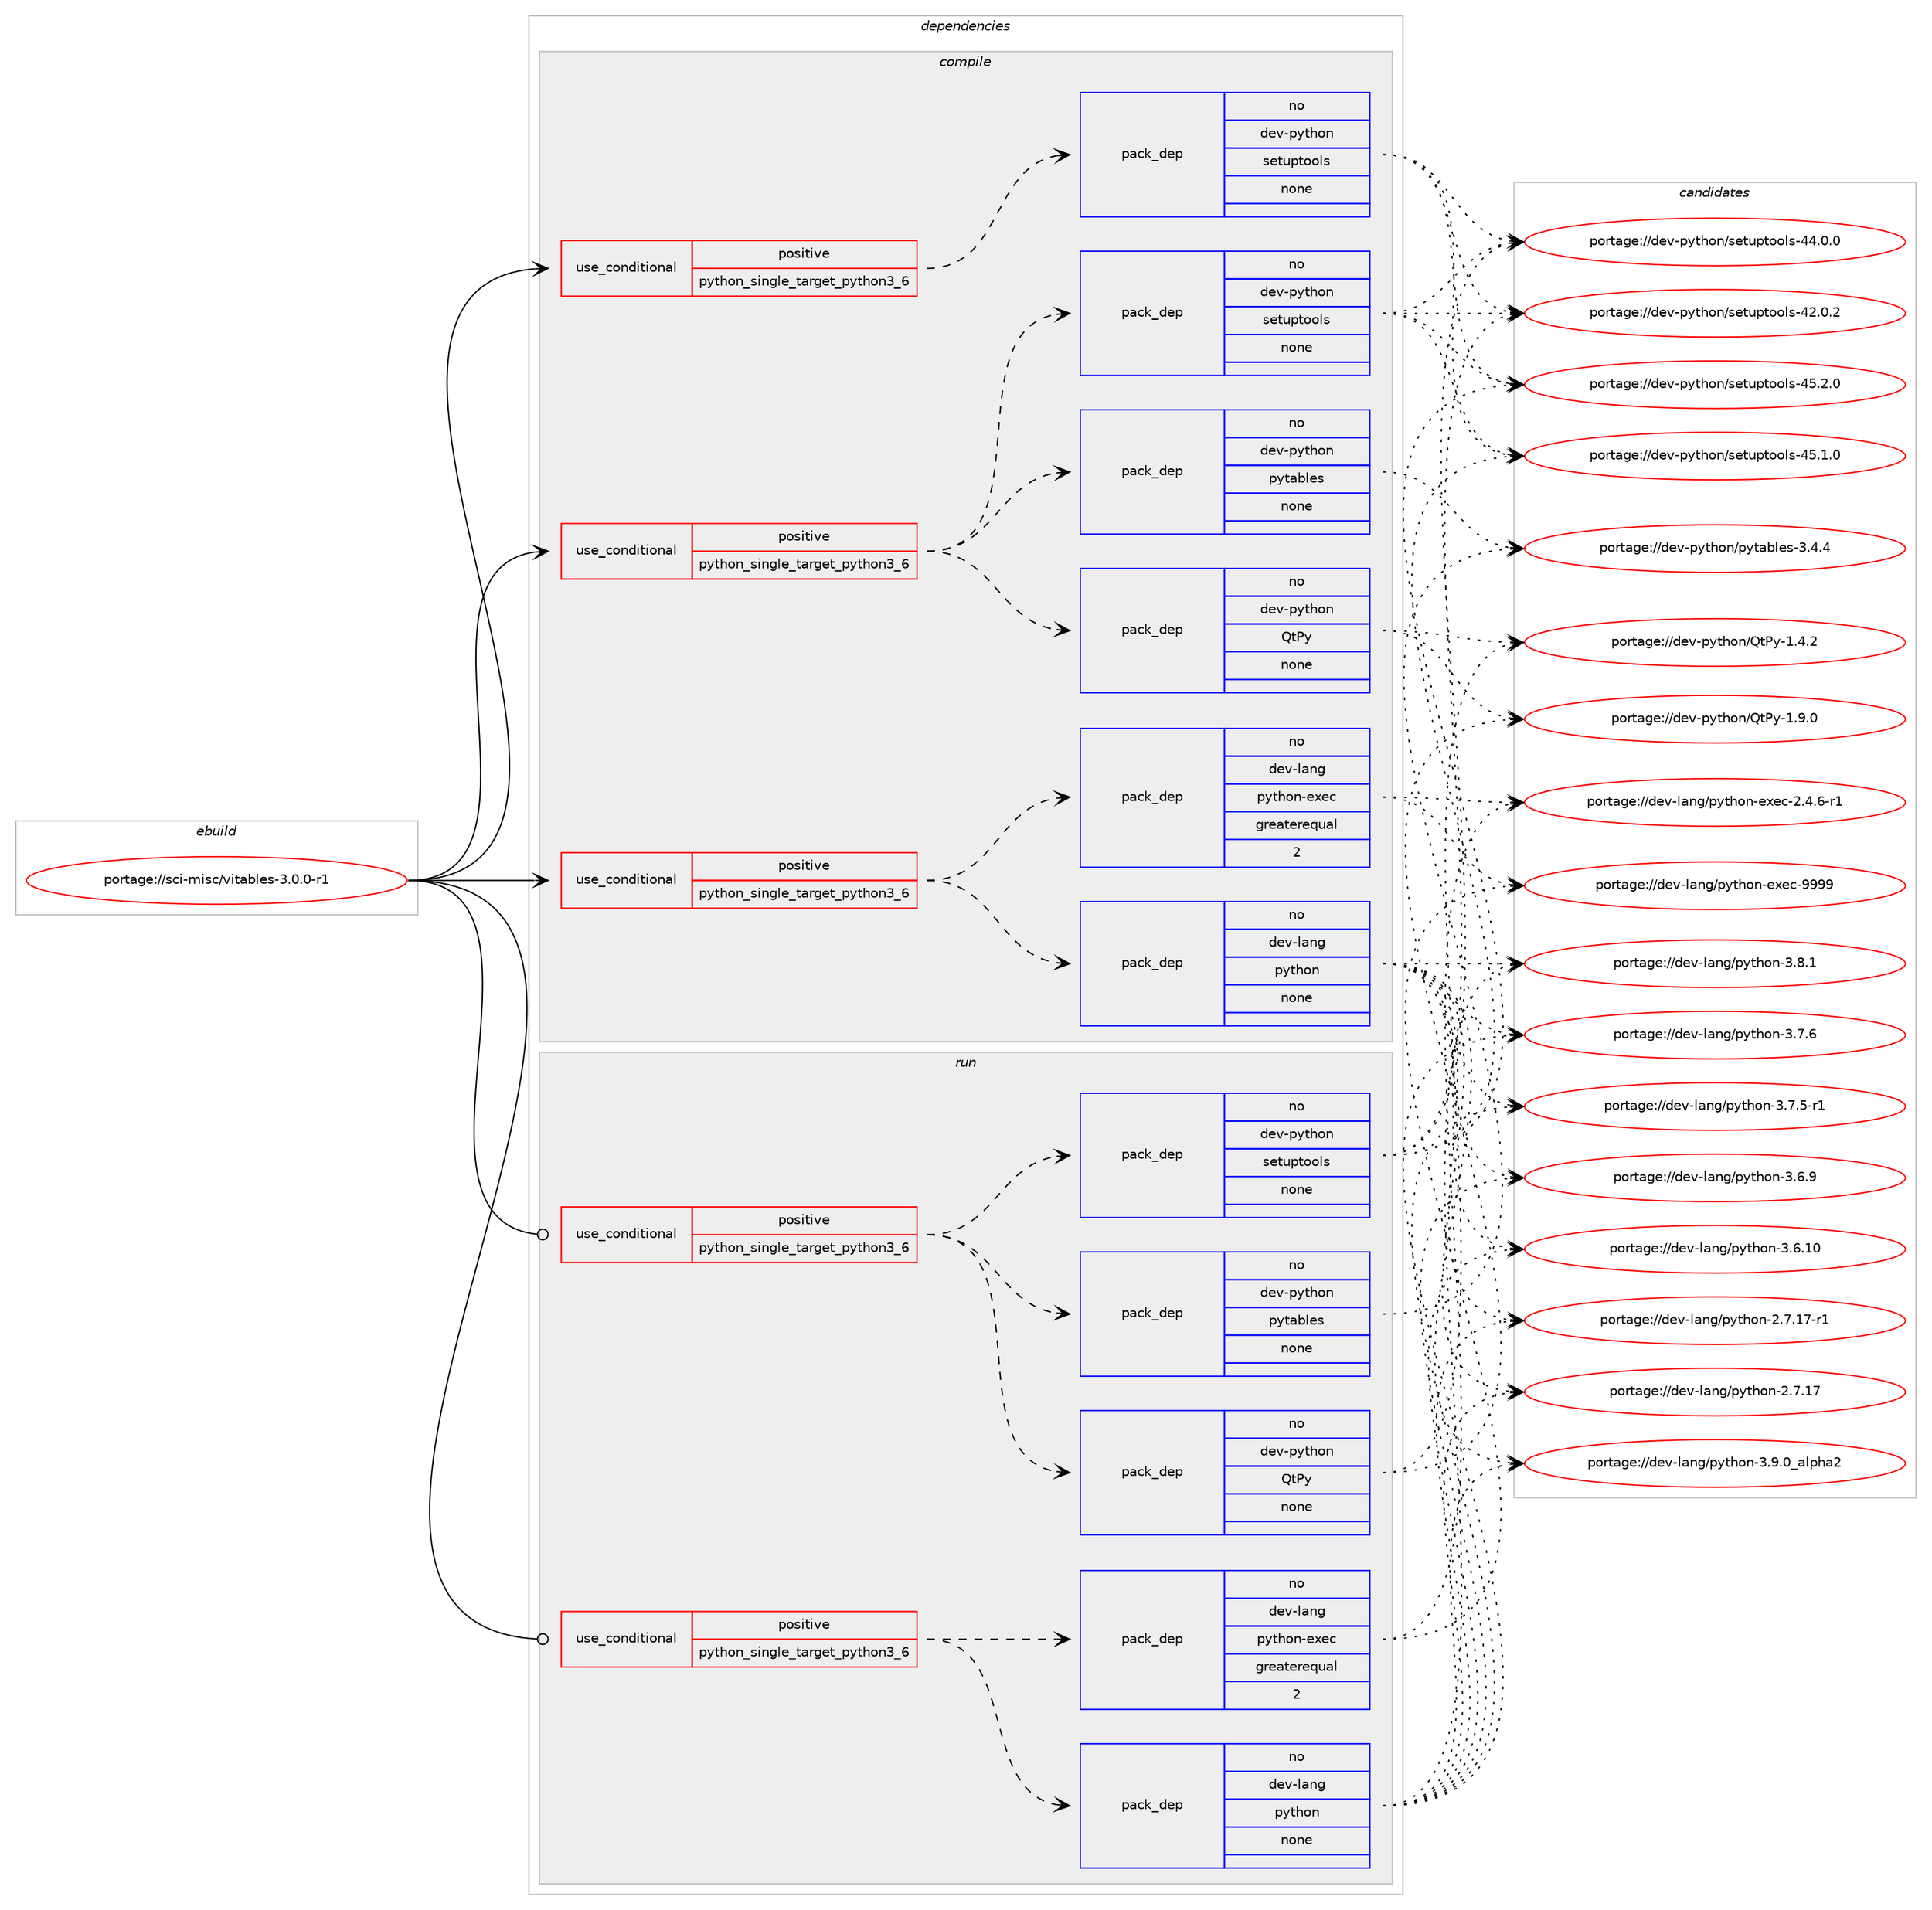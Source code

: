 digraph prolog {

# *************
# Graph options
# *************

newrank=true;
concentrate=true;
compound=true;
graph [rankdir=LR,fontname=Helvetica,fontsize=10,ranksep=1.5];#, ranksep=2.5, nodesep=0.2];
edge  [arrowhead=vee];
node  [fontname=Helvetica,fontsize=10];

# **********
# The ebuild
# **********

subgraph cluster_leftcol {
color=gray;
rank=same;
label=<<i>ebuild</i>>;
id [label="portage://sci-misc/vitables-3.0.0-r1", color=red, width=4, href="../sci-misc/vitables-3.0.0-r1.svg"];
}

# ****************
# The dependencies
# ****************

subgraph cluster_midcol {
color=gray;
label=<<i>dependencies</i>>;
subgraph cluster_compile {
fillcolor="#eeeeee";
style=filled;
label=<<i>compile</i>>;
subgraph cond15695 {
dependency80187 [label=<<TABLE BORDER="0" CELLBORDER="1" CELLSPACING="0" CELLPADDING="4"><TR><TD ROWSPAN="3" CELLPADDING="10">use_conditional</TD></TR><TR><TD>positive</TD></TR><TR><TD>python_single_target_python3_6</TD></TR></TABLE>>, shape=none, color=red];
subgraph pack63093 {
dependency80188 [label=<<TABLE BORDER="0" CELLBORDER="1" CELLSPACING="0" CELLPADDING="4" WIDTH="220"><TR><TD ROWSPAN="6" CELLPADDING="30">pack_dep</TD></TR><TR><TD WIDTH="110">no</TD></TR><TR><TD>dev-lang</TD></TR><TR><TD>python</TD></TR><TR><TD>none</TD></TR><TR><TD></TD></TR></TABLE>>, shape=none, color=blue];
}
dependency80187:e -> dependency80188:w [weight=20,style="dashed",arrowhead="vee"];
subgraph pack63094 {
dependency80189 [label=<<TABLE BORDER="0" CELLBORDER="1" CELLSPACING="0" CELLPADDING="4" WIDTH="220"><TR><TD ROWSPAN="6" CELLPADDING="30">pack_dep</TD></TR><TR><TD WIDTH="110">no</TD></TR><TR><TD>dev-lang</TD></TR><TR><TD>python-exec</TD></TR><TR><TD>greaterequal</TD></TR><TR><TD>2</TD></TR></TABLE>>, shape=none, color=blue];
}
dependency80187:e -> dependency80189:w [weight=20,style="dashed",arrowhead="vee"];
}
id:e -> dependency80187:w [weight=20,style="solid",arrowhead="vee"];
subgraph cond15696 {
dependency80190 [label=<<TABLE BORDER="0" CELLBORDER="1" CELLSPACING="0" CELLPADDING="4"><TR><TD ROWSPAN="3" CELLPADDING="10">use_conditional</TD></TR><TR><TD>positive</TD></TR><TR><TD>python_single_target_python3_6</TD></TR></TABLE>>, shape=none, color=red];
subgraph pack63095 {
dependency80191 [label=<<TABLE BORDER="0" CELLBORDER="1" CELLSPACING="0" CELLPADDING="4" WIDTH="220"><TR><TD ROWSPAN="6" CELLPADDING="30">pack_dep</TD></TR><TR><TD WIDTH="110">no</TD></TR><TR><TD>dev-python</TD></TR><TR><TD>setuptools</TD></TR><TR><TD>none</TD></TR><TR><TD></TD></TR></TABLE>>, shape=none, color=blue];
}
dependency80190:e -> dependency80191:w [weight=20,style="dashed",arrowhead="vee"];
}
id:e -> dependency80190:w [weight=20,style="solid",arrowhead="vee"];
subgraph cond15697 {
dependency80192 [label=<<TABLE BORDER="0" CELLBORDER="1" CELLSPACING="0" CELLPADDING="4"><TR><TD ROWSPAN="3" CELLPADDING="10">use_conditional</TD></TR><TR><TD>positive</TD></TR><TR><TD>python_single_target_python3_6</TD></TR></TABLE>>, shape=none, color=red];
subgraph pack63096 {
dependency80193 [label=<<TABLE BORDER="0" CELLBORDER="1" CELLSPACING="0" CELLPADDING="4" WIDTH="220"><TR><TD ROWSPAN="6" CELLPADDING="30">pack_dep</TD></TR><TR><TD WIDTH="110">no</TD></TR><TR><TD>dev-python</TD></TR><TR><TD>setuptools</TD></TR><TR><TD>none</TD></TR><TR><TD></TD></TR></TABLE>>, shape=none, color=blue];
}
dependency80192:e -> dependency80193:w [weight=20,style="dashed",arrowhead="vee"];
subgraph pack63097 {
dependency80194 [label=<<TABLE BORDER="0" CELLBORDER="1" CELLSPACING="0" CELLPADDING="4" WIDTH="220"><TR><TD ROWSPAN="6" CELLPADDING="30">pack_dep</TD></TR><TR><TD WIDTH="110">no</TD></TR><TR><TD>dev-python</TD></TR><TR><TD>pytables</TD></TR><TR><TD>none</TD></TR><TR><TD></TD></TR></TABLE>>, shape=none, color=blue];
}
dependency80192:e -> dependency80194:w [weight=20,style="dashed",arrowhead="vee"];
subgraph pack63098 {
dependency80195 [label=<<TABLE BORDER="0" CELLBORDER="1" CELLSPACING="0" CELLPADDING="4" WIDTH="220"><TR><TD ROWSPAN="6" CELLPADDING="30">pack_dep</TD></TR><TR><TD WIDTH="110">no</TD></TR><TR><TD>dev-python</TD></TR><TR><TD>QtPy</TD></TR><TR><TD>none</TD></TR><TR><TD></TD></TR></TABLE>>, shape=none, color=blue];
}
dependency80192:e -> dependency80195:w [weight=20,style="dashed",arrowhead="vee"];
}
id:e -> dependency80192:w [weight=20,style="solid",arrowhead="vee"];
}
subgraph cluster_compileandrun {
fillcolor="#eeeeee";
style=filled;
label=<<i>compile and run</i>>;
}
subgraph cluster_run {
fillcolor="#eeeeee";
style=filled;
label=<<i>run</i>>;
subgraph cond15698 {
dependency80196 [label=<<TABLE BORDER="0" CELLBORDER="1" CELLSPACING="0" CELLPADDING="4"><TR><TD ROWSPAN="3" CELLPADDING="10">use_conditional</TD></TR><TR><TD>positive</TD></TR><TR><TD>python_single_target_python3_6</TD></TR></TABLE>>, shape=none, color=red];
subgraph pack63099 {
dependency80197 [label=<<TABLE BORDER="0" CELLBORDER="1" CELLSPACING="0" CELLPADDING="4" WIDTH="220"><TR><TD ROWSPAN="6" CELLPADDING="30">pack_dep</TD></TR><TR><TD WIDTH="110">no</TD></TR><TR><TD>dev-lang</TD></TR><TR><TD>python</TD></TR><TR><TD>none</TD></TR><TR><TD></TD></TR></TABLE>>, shape=none, color=blue];
}
dependency80196:e -> dependency80197:w [weight=20,style="dashed",arrowhead="vee"];
subgraph pack63100 {
dependency80198 [label=<<TABLE BORDER="0" CELLBORDER="1" CELLSPACING="0" CELLPADDING="4" WIDTH="220"><TR><TD ROWSPAN="6" CELLPADDING="30">pack_dep</TD></TR><TR><TD WIDTH="110">no</TD></TR><TR><TD>dev-lang</TD></TR><TR><TD>python-exec</TD></TR><TR><TD>greaterequal</TD></TR><TR><TD>2</TD></TR></TABLE>>, shape=none, color=blue];
}
dependency80196:e -> dependency80198:w [weight=20,style="dashed",arrowhead="vee"];
}
id:e -> dependency80196:w [weight=20,style="solid",arrowhead="odot"];
subgraph cond15699 {
dependency80199 [label=<<TABLE BORDER="0" CELLBORDER="1" CELLSPACING="0" CELLPADDING="4"><TR><TD ROWSPAN="3" CELLPADDING="10">use_conditional</TD></TR><TR><TD>positive</TD></TR><TR><TD>python_single_target_python3_6</TD></TR></TABLE>>, shape=none, color=red];
subgraph pack63101 {
dependency80200 [label=<<TABLE BORDER="0" CELLBORDER="1" CELLSPACING="0" CELLPADDING="4" WIDTH="220"><TR><TD ROWSPAN="6" CELLPADDING="30">pack_dep</TD></TR><TR><TD WIDTH="110">no</TD></TR><TR><TD>dev-python</TD></TR><TR><TD>setuptools</TD></TR><TR><TD>none</TD></TR><TR><TD></TD></TR></TABLE>>, shape=none, color=blue];
}
dependency80199:e -> dependency80200:w [weight=20,style="dashed",arrowhead="vee"];
subgraph pack63102 {
dependency80201 [label=<<TABLE BORDER="0" CELLBORDER="1" CELLSPACING="0" CELLPADDING="4" WIDTH="220"><TR><TD ROWSPAN="6" CELLPADDING="30">pack_dep</TD></TR><TR><TD WIDTH="110">no</TD></TR><TR><TD>dev-python</TD></TR><TR><TD>pytables</TD></TR><TR><TD>none</TD></TR><TR><TD></TD></TR></TABLE>>, shape=none, color=blue];
}
dependency80199:e -> dependency80201:w [weight=20,style="dashed",arrowhead="vee"];
subgraph pack63103 {
dependency80202 [label=<<TABLE BORDER="0" CELLBORDER="1" CELLSPACING="0" CELLPADDING="4" WIDTH="220"><TR><TD ROWSPAN="6" CELLPADDING="30">pack_dep</TD></TR><TR><TD WIDTH="110">no</TD></TR><TR><TD>dev-python</TD></TR><TR><TD>QtPy</TD></TR><TR><TD>none</TD></TR><TR><TD></TD></TR></TABLE>>, shape=none, color=blue];
}
dependency80199:e -> dependency80202:w [weight=20,style="dashed",arrowhead="vee"];
}
id:e -> dependency80199:w [weight=20,style="solid",arrowhead="odot"];
}
}

# **************
# The candidates
# **************

subgraph cluster_choices {
rank=same;
color=gray;
label=<<i>candidates</i>>;

subgraph choice63093 {
color=black;
nodesep=1;
choice10010111845108971101034711212111610411111045514657464895971081121049750 [label="portage://dev-lang/python-3.9.0_alpha2", color=red, width=4,href="../dev-lang/python-3.9.0_alpha2.svg"];
choice100101118451089711010347112121116104111110455146564649 [label="portage://dev-lang/python-3.8.1", color=red, width=4,href="../dev-lang/python-3.8.1.svg"];
choice100101118451089711010347112121116104111110455146554654 [label="portage://dev-lang/python-3.7.6", color=red, width=4,href="../dev-lang/python-3.7.6.svg"];
choice1001011184510897110103471121211161041111104551465546534511449 [label="portage://dev-lang/python-3.7.5-r1", color=red, width=4,href="../dev-lang/python-3.7.5-r1.svg"];
choice100101118451089711010347112121116104111110455146544657 [label="portage://dev-lang/python-3.6.9", color=red, width=4,href="../dev-lang/python-3.6.9.svg"];
choice10010111845108971101034711212111610411111045514654464948 [label="portage://dev-lang/python-3.6.10", color=red, width=4,href="../dev-lang/python-3.6.10.svg"];
choice100101118451089711010347112121116104111110455046554649554511449 [label="portage://dev-lang/python-2.7.17-r1", color=red, width=4,href="../dev-lang/python-2.7.17-r1.svg"];
choice10010111845108971101034711212111610411111045504655464955 [label="portage://dev-lang/python-2.7.17", color=red, width=4,href="../dev-lang/python-2.7.17.svg"];
dependency80188:e -> choice10010111845108971101034711212111610411111045514657464895971081121049750:w [style=dotted,weight="100"];
dependency80188:e -> choice100101118451089711010347112121116104111110455146564649:w [style=dotted,weight="100"];
dependency80188:e -> choice100101118451089711010347112121116104111110455146554654:w [style=dotted,weight="100"];
dependency80188:e -> choice1001011184510897110103471121211161041111104551465546534511449:w [style=dotted,weight="100"];
dependency80188:e -> choice100101118451089711010347112121116104111110455146544657:w [style=dotted,weight="100"];
dependency80188:e -> choice10010111845108971101034711212111610411111045514654464948:w [style=dotted,weight="100"];
dependency80188:e -> choice100101118451089711010347112121116104111110455046554649554511449:w [style=dotted,weight="100"];
dependency80188:e -> choice10010111845108971101034711212111610411111045504655464955:w [style=dotted,weight="100"];
}
subgraph choice63094 {
color=black;
nodesep=1;
choice10010111845108971101034711212111610411111045101120101994557575757 [label="portage://dev-lang/python-exec-9999", color=red, width=4,href="../dev-lang/python-exec-9999.svg"];
choice10010111845108971101034711212111610411111045101120101994550465246544511449 [label="portage://dev-lang/python-exec-2.4.6-r1", color=red, width=4,href="../dev-lang/python-exec-2.4.6-r1.svg"];
dependency80189:e -> choice10010111845108971101034711212111610411111045101120101994557575757:w [style=dotted,weight="100"];
dependency80189:e -> choice10010111845108971101034711212111610411111045101120101994550465246544511449:w [style=dotted,weight="100"];
}
subgraph choice63095 {
color=black;
nodesep=1;
choice100101118451121211161041111104711510111611711211611111110811545525346504648 [label="portage://dev-python/setuptools-45.2.0", color=red, width=4,href="../dev-python/setuptools-45.2.0.svg"];
choice100101118451121211161041111104711510111611711211611111110811545525346494648 [label="portage://dev-python/setuptools-45.1.0", color=red, width=4,href="../dev-python/setuptools-45.1.0.svg"];
choice100101118451121211161041111104711510111611711211611111110811545525246484648 [label="portage://dev-python/setuptools-44.0.0", color=red, width=4,href="../dev-python/setuptools-44.0.0.svg"];
choice100101118451121211161041111104711510111611711211611111110811545525046484650 [label="portage://dev-python/setuptools-42.0.2", color=red, width=4,href="../dev-python/setuptools-42.0.2.svg"];
dependency80191:e -> choice100101118451121211161041111104711510111611711211611111110811545525346504648:w [style=dotted,weight="100"];
dependency80191:e -> choice100101118451121211161041111104711510111611711211611111110811545525346494648:w [style=dotted,weight="100"];
dependency80191:e -> choice100101118451121211161041111104711510111611711211611111110811545525246484648:w [style=dotted,weight="100"];
dependency80191:e -> choice100101118451121211161041111104711510111611711211611111110811545525046484650:w [style=dotted,weight="100"];
}
subgraph choice63096 {
color=black;
nodesep=1;
choice100101118451121211161041111104711510111611711211611111110811545525346504648 [label="portage://dev-python/setuptools-45.2.0", color=red, width=4,href="../dev-python/setuptools-45.2.0.svg"];
choice100101118451121211161041111104711510111611711211611111110811545525346494648 [label="portage://dev-python/setuptools-45.1.0", color=red, width=4,href="../dev-python/setuptools-45.1.0.svg"];
choice100101118451121211161041111104711510111611711211611111110811545525246484648 [label="portage://dev-python/setuptools-44.0.0", color=red, width=4,href="../dev-python/setuptools-44.0.0.svg"];
choice100101118451121211161041111104711510111611711211611111110811545525046484650 [label="portage://dev-python/setuptools-42.0.2", color=red, width=4,href="../dev-python/setuptools-42.0.2.svg"];
dependency80193:e -> choice100101118451121211161041111104711510111611711211611111110811545525346504648:w [style=dotted,weight="100"];
dependency80193:e -> choice100101118451121211161041111104711510111611711211611111110811545525346494648:w [style=dotted,weight="100"];
dependency80193:e -> choice100101118451121211161041111104711510111611711211611111110811545525246484648:w [style=dotted,weight="100"];
dependency80193:e -> choice100101118451121211161041111104711510111611711211611111110811545525046484650:w [style=dotted,weight="100"];
}
subgraph choice63097 {
color=black;
nodesep=1;
choice10010111845112121116104111110471121211169798108101115455146524652 [label="portage://dev-python/pytables-3.4.4", color=red, width=4,href="../dev-python/pytables-3.4.4.svg"];
dependency80194:e -> choice10010111845112121116104111110471121211169798108101115455146524652:w [style=dotted,weight="100"];
}
subgraph choice63098 {
color=black;
nodesep=1;
choice10010111845112121116104111110478111680121454946574648 [label="portage://dev-python/QtPy-1.9.0", color=red, width=4,href="../dev-python/QtPy-1.9.0.svg"];
choice10010111845112121116104111110478111680121454946524650 [label="portage://dev-python/QtPy-1.4.2", color=red, width=4,href="../dev-python/QtPy-1.4.2.svg"];
dependency80195:e -> choice10010111845112121116104111110478111680121454946574648:w [style=dotted,weight="100"];
dependency80195:e -> choice10010111845112121116104111110478111680121454946524650:w [style=dotted,weight="100"];
}
subgraph choice63099 {
color=black;
nodesep=1;
choice10010111845108971101034711212111610411111045514657464895971081121049750 [label="portage://dev-lang/python-3.9.0_alpha2", color=red, width=4,href="../dev-lang/python-3.9.0_alpha2.svg"];
choice100101118451089711010347112121116104111110455146564649 [label="portage://dev-lang/python-3.8.1", color=red, width=4,href="../dev-lang/python-3.8.1.svg"];
choice100101118451089711010347112121116104111110455146554654 [label="portage://dev-lang/python-3.7.6", color=red, width=4,href="../dev-lang/python-3.7.6.svg"];
choice1001011184510897110103471121211161041111104551465546534511449 [label="portage://dev-lang/python-3.7.5-r1", color=red, width=4,href="../dev-lang/python-3.7.5-r1.svg"];
choice100101118451089711010347112121116104111110455146544657 [label="portage://dev-lang/python-3.6.9", color=red, width=4,href="../dev-lang/python-3.6.9.svg"];
choice10010111845108971101034711212111610411111045514654464948 [label="portage://dev-lang/python-3.6.10", color=red, width=4,href="../dev-lang/python-3.6.10.svg"];
choice100101118451089711010347112121116104111110455046554649554511449 [label="portage://dev-lang/python-2.7.17-r1", color=red, width=4,href="../dev-lang/python-2.7.17-r1.svg"];
choice10010111845108971101034711212111610411111045504655464955 [label="portage://dev-lang/python-2.7.17", color=red, width=4,href="../dev-lang/python-2.7.17.svg"];
dependency80197:e -> choice10010111845108971101034711212111610411111045514657464895971081121049750:w [style=dotted,weight="100"];
dependency80197:e -> choice100101118451089711010347112121116104111110455146564649:w [style=dotted,weight="100"];
dependency80197:e -> choice100101118451089711010347112121116104111110455146554654:w [style=dotted,weight="100"];
dependency80197:e -> choice1001011184510897110103471121211161041111104551465546534511449:w [style=dotted,weight="100"];
dependency80197:e -> choice100101118451089711010347112121116104111110455146544657:w [style=dotted,weight="100"];
dependency80197:e -> choice10010111845108971101034711212111610411111045514654464948:w [style=dotted,weight="100"];
dependency80197:e -> choice100101118451089711010347112121116104111110455046554649554511449:w [style=dotted,weight="100"];
dependency80197:e -> choice10010111845108971101034711212111610411111045504655464955:w [style=dotted,weight="100"];
}
subgraph choice63100 {
color=black;
nodesep=1;
choice10010111845108971101034711212111610411111045101120101994557575757 [label="portage://dev-lang/python-exec-9999", color=red, width=4,href="../dev-lang/python-exec-9999.svg"];
choice10010111845108971101034711212111610411111045101120101994550465246544511449 [label="portage://dev-lang/python-exec-2.4.6-r1", color=red, width=4,href="../dev-lang/python-exec-2.4.6-r1.svg"];
dependency80198:e -> choice10010111845108971101034711212111610411111045101120101994557575757:w [style=dotted,weight="100"];
dependency80198:e -> choice10010111845108971101034711212111610411111045101120101994550465246544511449:w [style=dotted,weight="100"];
}
subgraph choice63101 {
color=black;
nodesep=1;
choice100101118451121211161041111104711510111611711211611111110811545525346504648 [label="portage://dev-python/setuptools-45.2.0", color=red, width=4,href="../dev-python/setuptools-45.2.0.svg"];
choice100101118451121211161041111104711510111611711211611111110811545525346494648 [label="portage://dev-python/setuptools-45.1.0", color=red, width=4,href="../dev-python/setuptools-45.1.0.svg"];
choice100101118451121211161041111104711510111611711211611111110811545525246484648 [label="portage://dev-python/setuptools-44.0.0", color=red, width=4,href="../dev-python/setuptools-44.0.0.svg"];
choice100101118451121211161041111104711510111611711211611111110811545525046484650 [label="portage://dev-python/setuptools-42.0.2", color=red, width=4,href="../dev-python/setuptools-42.0.2.svg"];
dependency80200:e -> choice100101118451121211161041111104711510111611711211611111110811545525346504648:w [style=dotted,weight="100"];
dependency80200:e -> choice100101118451121211161041111104711510111611711211611111110811545525346494648:w [style=dotted,weight="100"];
dependency80200:e -> choice100101118451121211161041111104711510111611711211611111110811545525246484648:w [style=dotted,weight="100"];
dependency80200:e -> choice100101118451121211161041111104711510111611711211611111110811545525046484650:w [style=dotted,weight="100"];
}
subgraph choice63102 {
color=black;
nodesep=1;
choice10010111845112121116104111110471121211169798108101115455146524652 [label="portage://dev-python/pytables-3.4.4", color=red, width=4,href="../dev-python/pytables-3.4.4.svg"];
dependency80201:e -> choice10010111845112121116104111110471121211169798108101115455146524652:w [style=dotted,weight="100"];
}
subgraph choice63103 {
color=black;
nodesep=1;
choice10010111845112121116104111110478111680121454946574648 [label="portage://dev-python/QtPy-1.9.0", color=red, width=4,href="../dev-python/QtPy-1.9.0.svg"];
choice10010111845112121116104111110478111680121454946524650 [label="portage://dev-python/QtPy-1.4.2", color=red, width=4,href="../dev-python/QtPy-1.4.2.svg"];
dependency80202:e -> choice10010111845112121116104111110478111680121454946574648:w [style=dotted,weight="100"];
dependency80202:e -> choice10010111845112121116104111110478111680121454946524650:w [style=dotted,weight="100"];
}
}

}

